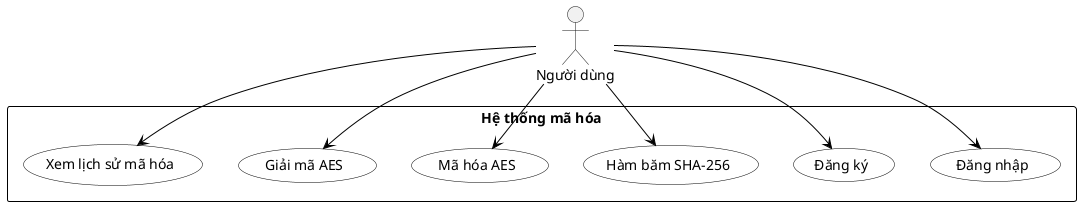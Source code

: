 @startuml
' Căn chỉnh từ trên xuống
top to bottom direction

skinparam usecase {
  BorderColor black
  BackgroundColor white
  ArrowColor black
  FontSize 14
}

skinparam rectangle {
  BorderColor black
  FontStyle bold
}

actor "Người dùng" as ND

' Dùng partition để căn đều 6 chức năng trong khung
rectangle "<b>Hệ thống mã hóa</b>" {
  ' Sắp xếp use case theo hàng ngang
  usecase UC1 as "Đăng nhập"
  usecase UC2 as "Đăng ký"
  usecase UC3 as "Hàm băm SHA-256"
  usecase UC4 as "Mã hóa AES"
  usecase UC5 as "Giải mã AES"
  usecase UC6 as "Xem lịch sử mã hóa"
}

' Mũi tên thẳng đứng từ actor xuống từng use case
ND -down-> UC1
ND -down-> UC2
ND -down-> UC3
ND -down-> UC4
ND -down-> UC5
ND -down-> UC6
@enduml
